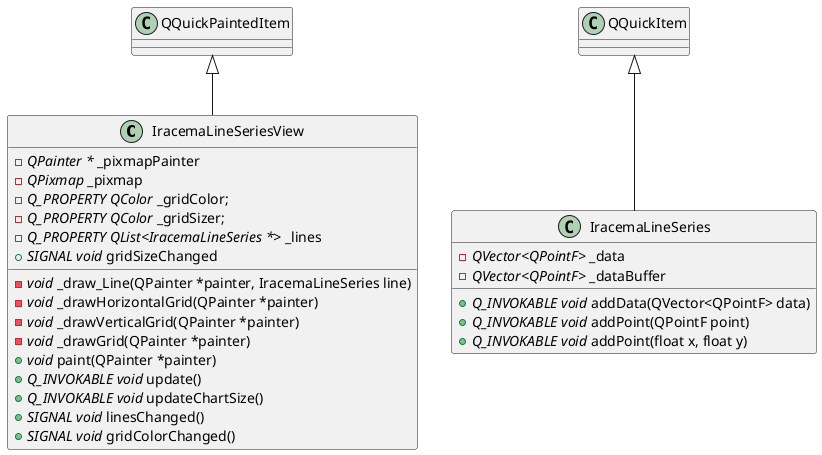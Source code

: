 @startuml IracemaCharts Class Diagram

    class IracemaLineSeriesView extends QQuickPaintedItem {
        - //QPainter *// _pixmapPainter
        - //QPixmap// _pixmap
        - //Q_PROPERTY QColor// _gridColor;
        - //Q_PROPERTY QColor// _gridSizer;
        - //Q_PROPERTY QList<IracemaLineSeries *>// _lines
        - //void// _draw_Line(QPainter *painter, IracemaLineSeries line)
        - //void// _drawHorizontalGrid(QPainter *painter)
        - //void// _drawVerticalGrid(QPainter *painter)
        - //void// _drawGrid(QPainter *painter)
        + //void// paint(QPainter *painter)
        + //Q_INVOKABLE void// update()
        + //Q_INVOKABLE void// updateChartSize()
        + //SIGNAL void// linesChanged()
        + //SIGNAL void// gridColorChanged()
        + //SIGNAL void// gridSizeChanged
    }

    class IracemaLineSeries extends QQuickItem {
        - //QVector<QPointF>// _data
        - //QVector<QPointF>// _dataBuffer
        + //Q_INVOKABLE void// addData(QVector<QPointF> data)
        + //Q_INVOKABLE void// addPoint(QPointF point)
        + //Q_INVOKABLE void// addPoint(float x, float y)
    }

@enduml